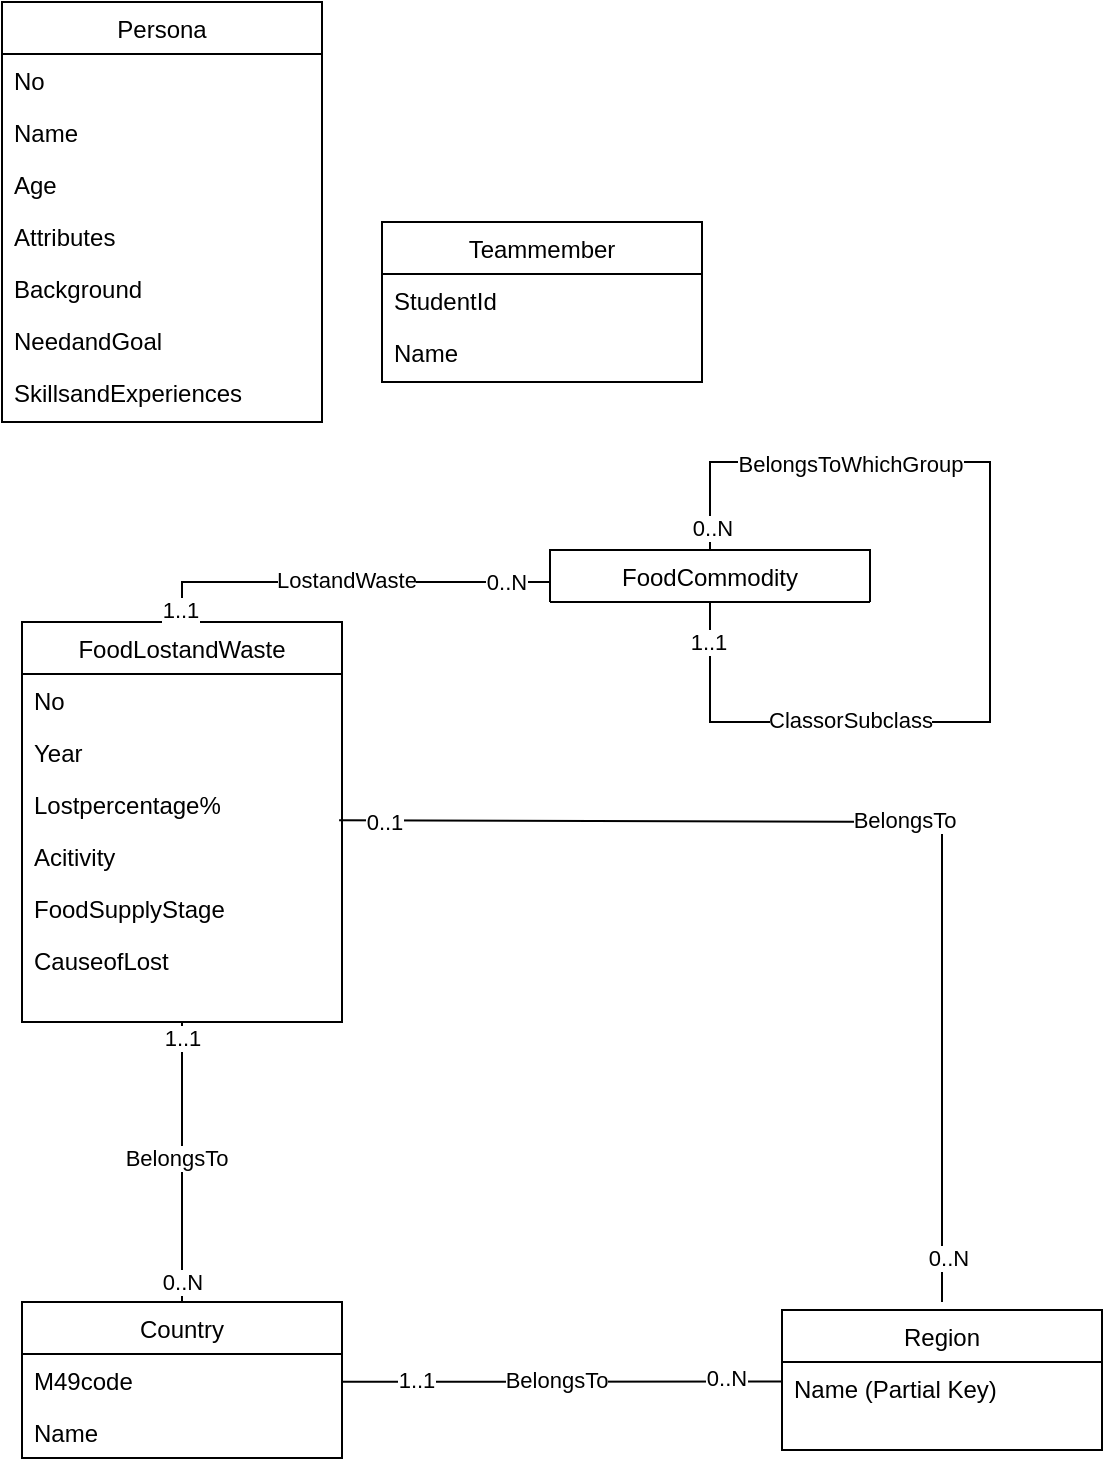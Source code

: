<mxfile version="24.4.2" type="github">
  <diagram id="C5RBs43oDa-KdzZeNtuy" name="Page-1">
    <mxGraphModel dx="1615" dy="857" grid="1" gridSize="10" guides="1" tooltips="1" connect="1" arrows="1" fold="1" page="1" pageScale="1" pageWidth="827" pageHeight="1169" math="0" shadow="0">
      <root>
        <mxCell id="WIyWlLk6GJQsqaUBKTNV-0" />
        <mxCell id="WIyWlLk6GJQsqaUBKTNV-1" parent="WIyWlLk6GJQsqaUBKTNV-0" />
        <mxCell id="zkfFHV4jXpPFQw0GAbJ--0" value="FoodLostandWaste" style="swimlane;fontStyle=0;align=center;verticalAlign=top;childLayout=stackLayout;horizontal=1;startSize=26;horizontalStack=0;resizeParent=1;resizeLast=0;collapsible=1;marginBottom=0;rounded=0;shadow=0;strokeWidth=1;" parent="WIyWlLk6GJQsqaUBKTNV-1" vertex="1">
          <mxGeometry x="40" y="390" width="160" height="200" as="geometry">
            <mxRectangle x="40" y="390" width="160" height="26" as="alternateBounds" />
          </mxGeometry>
        </mxCell>
        <mxCell id="zkfFHV4jXpPFQw0GAbJ--1" value="No" style="text;align=left;verticalAlign=top;spacingLeft=4;spacingRight=4;overflow=hidden;rotatable=0;points=[[0,0.5],[1,0.5]];portConstraint=eastwest;" parent="zkfFHV4jXpPFQw0GAbJ--0" vertex="1">
          <mxGeometry y="26" width="160" height="26" as="geometry" />
        </mxCell>
        <mxCell id="zkfFHV4jXpPFQw0GAbJ--2" value="Year" style="text;align=left;verticalAlign=top;spacingLeft=4;spacingRight=4;overflow=hidden;rotatable=0;points=[[0,0.5],[1,0.5]];portConstraint=eastwest;rounded=0;shadow=0;html=0;" parent="zkfFHV4jXpPFQw0GAbJ--0" vertex="1">
          <mxGeometry y="52" width="160" height="26" as="geometry" />
        </mxCell>
        <mxCell id="zkfFHV4jXpPFQw0GAbJ--3" value="Lostpercentage%" style="text;align=left;verticalAlign=top;spacingLeft=4;spacingRight=4;overflow=hidden;rotatable=0;points=[[0,0.5],[1,0.5]];portConstraint=eastwest;rounded=0;shadow=0;html=0;" parent="zkfFHV4jXpPFQw0GAbJ--0" vertex="1">
          <mxGeometry y="78" width="160" height="26" as="geometry" />
        </mxCell>
        <mxCell id="zkfFHV4jXpPFQw0GAbJ--5" value="Acitivity" style="text;align=left;verticalAlign=top;spacingLeft=4;spacingRight=4;overflow=hidden;rotatable=0;points=[[0,0.5],[1,0.5]];portConstraint=eastwest;" parent="zkfFHV4jXpPFQw0GAbJ--0" vertex="1">
          <mxGeometry y="104" width="160" height="26" as="geometry" />
        </mxCell>
        <mxCell id="0PuZkA6Ga0VIwXDw5-pX-16" value="FoodSupplyStage" style="text;align=left;verticalAlign=top;spacingLeft=4;spacingRight=4;overflow=hidden;rotatable=0;points=[[0,0.5],[1,0.5]];portConstraint=eastwest;" vertex="1" parent="zkfFHV4jXpPFQw0GAbJ--0">
          <mxGeometry y="130" width="160" height="26" as="geometry" />
        </mxCell>
        <mxCell id="0PuZkA6Ga0VIwXDw5-pX-17" value="CauseofLost" style="text;align=left;verticalAlign=top;spacingLeft=4;spacingRight=4;overflow=hidden;rotatable=0;points=[[0,0.5],[1,0.5]];portConstraint=eastwest;" vertex="1" parent="zkfFHV4jXpPFQw0GAbJ--0">
          <mxGeometry y="156" width="160" height="26" as="geometry" />
        </mxCell>
        <mxCell id="zkfFHV4jXpPFQw0GAbJ--6" value="Country" style="swimlane;fontStyle=0;align=center;verticalAlign=top;childLayout=stackLayout;horizontal=1;startSize=26;horizontalStack=0;resizeParent=1;resizeLast=0;collapsible=1;marginBottom=0;rounded=0;shadow=0;strokeWidth=1;" parent="WIyWlLk6GJQsqaUBKTNV-1" vertex="1">
          <mxGeometry x="40" y="730" width="160" height="78" as="geometry">
            <mxRectangle x="50" y="406" width="160" height="26" as="alternateBounds" />
          </mxGeometry>
        </mxCell>
        <mxCell id="zkfFHV4jXpPFQw0GAbJ--7" value="M49code" style="text;align=left;verticalAlign=top;spacingLeft=4;spacingRight=4;overflow=hidden;rotatable=0;points=[[0,0.5],[1,0.5]];portConstraint=eastwest;" parent="zkfFHV4jXpPFQw0GAbJ--6" vertex="1">
          <mxGeometry y="26" width="160" height="26" as="geometry" />
        </mxCell>
        <mxCell id="zkfFHV4jXpPFQw0GAbJ--8" value="Name" style="text;align=left;verticalAlign=top;spacingLeft=4;spacingRight=4;overflow=hidden;rotatable=0;points=[[0,0.5],[1,0.5]];portConstraint=eastwest;rounded=0;shadow=0;html=0;" parent="zkfFHV4jXpPFQw0GAbJ--6" vertex="1">
          <mxGeometry y="52" width="160" height="26" as="geometry" />
        </mxCell>
        <mxCell id="zkfFHV4jXpPFQw0GAbJ--13" value="Region" style="swimlane;fontStyle=0;align=center;verticalAlign=top;childLayout=stackLayout;horizontal=1;startSize=26;horizontalStack=0;resizeParent=1;resizeLast=0;collapsible=1;marginBottom=0;rounded=0;shadow=0;strokeWidth=1;" parent="WIyWlLk6GJQsqaUBKTNV-1" vertex="1">
          <mxGeometry x="420" y="734" width="160" height="70" as="geometry">
            <mxRectangle x="340" y="380" width="170" height="26" as="alternateBounds" />
          </mxGeometry>
        </mxCell>
        <mxCell id="zkfFHV4jXpPFQw0GAbJ--14" value="Name (Partial Key)" style="text;align=left;verticalAlign=top;spacingLeft=4;spacingRight=4;overflow=hidden;rotatable=0;points=[[0,0.5],[1,0.5]];portConstraint=eastwest;" parent="zkfFHV4jXpPFQw0GAbJ--13" vertex="1">
          <mxGeometry y="26" width="160" height="26" as="geometry" />
        </mxCell>
        <mxCell id="zkfFHV4jXpPFQw0GAbJ--17" value="FoodCommodity" style="swimlane;fontStyle=0;align=center;verticalAlign=top;childLayout=stackLayout;horizontal=1;startSize=26;horizontalStack=0;resizeParent=1;resizeLast=0;collapsible=1;marginBottom=0;rounded=0;shadow=0;strokeWidth=1;" parent="WIyWlLk6GJQsqaUBKTNV-1" vertex="1" collapsed="1">
          <mxGeometry x="304" y="354" width="160" height="26" as="geometry">
            <mxRectangle x="340" y="340" width="160" height="40" as="alternateBounds" />
          </mxGeometry>
        </mxCell>
        <mxCell id="0PuZkA6Ga0VIwXDw5-pX-0" value="" style="endArrow=none;html=1;rounded=0;exitX=1.001;exitY=0.535;exitDx=0;exitDy=0;entryX=-0.002;entryY=0.377;entryDx=0;entryDy=0;entryPerimeter=0;exitPerimeter=0;" edge="1" parent="WIyWlLk6GJQsqaUBKTNV-1" source="zkfFHV4jXpPFQw0GAbJ--7" target="zkfFHV4jXpPFQw0GAbJ--14">
          <mxGeometry width="50" height="50" relative="1" as="geometry">
            <mxPoint x="370" y="620" as="sourcePoint" />
            <mxPoint x="420" y="570" as="targetPoint" />
          </mxGeometry>
        </mxCell>
        <mxCell id="0PuZkA6Ga0VIwXDw5-pX-4" value="1..1" style="edgeLabel;html=1;align=center;verticalAlign=middle;resizable=0;points=[];" vertex="1" connectable="0" parent="0PuZkA6Ga0VIwXDw5-pX-0">
          <mxGeometry x="-0.665" y="1" relative="1" as="geometry">
            <mxPoint as="offset" />
          </mxGeometry>
        </mxCell>
        <mxCell id="0PuZkA6Ga0VIwXDw5-pX-5" value="BelongsTo" style="edgeLabel;html=1;align=center;verticalAlign=middle;resizable=0;points=[];" vertex="1" connectable="0" parent="0PuZkA6Ga0VIwXDw5-pX-0">
          <mxGeometry x="-0.027" y="1" relative="1" as="geometry">
            <mxPoint as="offset" />
          </mxGeometry>
        </mxCell>
        <mxCell id="0PuZkA6Ga0VIwXDw5-pX-6" value="0..N" style="edgeLabel;html=1;align=center;verticalAlign=middle;resizable=0;points=[];" vertex="1" connectable="0" parent="0PuZkA6Ga0VIwXDw5-pX-0">
          <mxGeometry x="0.744" y="2" relative="1" as="geometry">
            <mxPoint as="offset" />
          </mxGeometry>
        </mxCell>
        <mxCell id="0PuZkA6Ga0VIwXDw5-pX-7" value="" style="endArrow=none;html=1;rounded=0;" edge="1" parent="WIyWlLk6GJQsqaUBKTNV-1">
          <mxGeometry width="50" height="50" relative="1" as="geometry">
            <mxPoint x="120" y="730" as="sourcePoint" />
            <mxPoint x="120" y="590" as="targetPoint" />
          </mxGeometry>
        </mxCell>
        <mxCell id="0PuZkA6Ga0VIwXDw5-pX-8" value="0..N" style="edgeLabel;html=1;align=center;verticalAlign=middle;resizable=0;points=[];" vertex="1" connectable="0" parent="0PuZkA6Ga0VIwXDw5-pX-7">
          <mxGeometry x="-0.849" y="-3" relative="1" as="geometry">
            <mxPoint x="-3" as="offset" />
          </mxGeometry>
        </mxCell>
        <mxCell id="0PuZkA6Ga0VIwXDw5-pX-9" value="BelongsTo" style="edgeLabel;html=1;align=center;verticalAlign=middle;resizable=0;points=[];" vertex="1" connectable="0" parent="0PuZkA6Ga0VIwXDw5-pX-7">
          <mxGeometry x="0.029" y="3" relative="1" as="geometry">
            <mxPoint as="offset" />
          </mxGeometry>
        </mxCell>
        <mxCell id="0PuZkA6Ga0VIwXDw5-pX-10" value="1..1" style="edgeLabel;html=1;align=center;verticalAlign=middle;resizable=0;points=[];" vertex="1" connectable="0" parent="0PuZkA6Ga0VIwXDw5-pX-7">
          <mxGeometry x="0.892" relative="1" as="geometry">
            <mxPoint as="offset" />
          </mxGeometry>
        </mxCell>
        <mxCell id="0PuZkA6Ga0VIwXDw5-pX-11" value="" style="endArrow=none;html=1;rounded=0;entryX=0.991;entryY=0.811;entryDx=0;entryDy=0;entryPerimeter=0;" edge="1" parent="WIyWlLk6GJQsqaUBKTNV-1" target="zkfFHV4jXpPFQw0GAbJ--3">
          <mxGeometry width="50" height="50" relative="1" as="geometry">
            <mxPoint x="500" y="730" as="sourcePoint" />
            <mxPoint x="270" y="480" as="targetPoint" />
            <Array as="points">
              <mxPoint x="500" y="490" />
            </Array>
          </mxGeometry>
        </mxCell>
        <mxCell id="0PuZkA6Ga0VIwXDw5-pX-12" value="0..N" style="edgeLabel;html=1;align=center;verticalAlign=middle;resizable=0;points=[];" vertex="1" connectable="0" parent="0PuZkA6Ga0VIwXDw5-pX-11">
          <mxGeometry x="-0.919" y="-3" relative="1" as="geometry">
            <mxPoint as="offset" />
          </mxGeometry>
        </mxCell>
        <mxCell id="0PuZkA6Ga0VIwXDw5-pX-13" value="BelongsTo" style="edgeLabel;html=1;align=center;verticalAlign=middle;resizable=0;points=[];" vertex="1" connectable="0" parent="0PuZkA6Ga0VIwXDw5-pX-11">
          <mxGeometry x="-0.075" y="-1" relative="1" as="geometry">
            <mxPoint x="-9" as="offset" />
          </mxGeometry>
        </mxCell>
        <mxCell id="0PuZkA6Ga0VIwXDw5-pX-14" value="0..1" style="edgeLabel;html=1;align=center;verticalAlign=middle;resizable=0;points=[];" vertex="1" connectable="0" parent="0PuZkA6Ga0VIwXDw5-pX-11">
          <mxGeometry x="0.917" y="1" relative="1" as="geometry">
            <mxPoint as="offset" />
          </mxGeometry>
        </mxCell>
        <mxCell id="0PuZkA6Ga0VIwXDw5-pX-18" value="" style="endArrow=none;html=1;rounded=0;exitX=0.5;exitY=0;exitDx=0;exitDy=0;entryX=0.003;entryY=0.613;entryDx=0;entryDy=0;entryPerimeter=0;" edge="1" parent="WIyWlLk6GJQsqaUBKTNV-1" source="zkfFHV4jXpPFQw0GAbJ--0" target="zkfFHV4jXpPFQw0GAbJ--17">
          <mxGeometry width="50" height="50" relative="1" as="geometry">
            <mxPoint x="240" y="460" as="sourcePoint" />
            <mxPoint x="300" y="370" as="targetPoint" />
            <Array as="points">
              <mxPoint x="120" y="370" />
            </Array>
          </mxGeometry>
        </mxCell>
        <mxCell id="0PuZkA6Ga0VIwXDw5-pX-19" value="1..1" style="edgeLabel;html=1;align=center;verticalAlign=middle;resizable=0;points=[];" vertex="1" connectable="0" parent="0PuZkA6Ga0VIwXDw5-pX-18">
          <mxGeometry x="-0.94" y="1" relative="1" as="geometry">
            <mxPoint as="offset" />
          </mxGeometry>
        </mxCell>
        <mxCell id="0PuZkA6Ga0VIwXDw5-pX-20" value="LostandWaste" style="edgeLabel;html=1;align=center;verticalAlign=middle;resizable=0;points=[];" vertex="1" connectable="0" parent="0PuZkA6Ga0VIwXDw5-pX-18">
          <mxGeometry x="-0.339" y="1" relative="1" as="geometry">
            <mxPoint x="34" as="offset" />
          </mxGeometry>
        </mxCell>
        <mxCell id="0PuZkA6Ga0VIwXDw5-pX-21" value="0..N" style="edgeLabel;html=1;align=center;verticalAlign=middle;resizable=0;points=[];" vertex="1" connectable="0" parent="0PuZkA6Ga0VIwXDw5-pX-18">
          <mxGeometry x="0.782" relative="1" as="geometry">
            <mxPoint as="offset" />
          </mxGeometry>
        </mxCell>
        <mxCell id="0PuZkA6Ga0VIwXDw5-pX-22" value="" style="endArrow=none;html=1;rounded=0;exitX=0.5;exitY=1;exitDx=0;exitDy=0;entryX=0.5;entryY=0;entryDx=0;entryDy=0;" edge="1" parent="WIyWlLk6GJQsqaUBKTNV-1" source="zkfFHV4jXpPFQw0GAbJ--17" target="zkfFHV4jXpPFQw0GAbJ--17">
          <mxGeometry width="50" height="50" relative="1" as="geometry">
            <mxPoint x="464" y="370" as="sourcePoint" />
            <mxPoint x="524" y="310" as="targetPoint" />
            <Array as="points">
              <mxPoint x="384" y="440" />
              <mxPoint x="524" y="440" />
              <mxPoint x="524" y="390" />
              <mxPoint x="524" y="310" />
              <mxPoint x="384" y="310" />
            </Array>
          </mxGeometry>
        </mxCell>
        <mxCell id="0PuZkA6Ga0VIwXDw5-pX-23" value="0..N" style="edgeLabel;html=1;align=center;verticalAlign=middle;resizable=0;points=[];" vertex="1" connectable="0" parent="0PuZkA6Ga0VIwXDw5-pX-22">
          <mxGeometry x="0.957" y="1" relative="1" as="geometry">
            <mxPoint as="offset" />
          </mxGeometry>
        </mxCell>
        <mxCell id="0PuZkA6Ga0VIwXDw5-pX-24" value="BelongsToWhichGroup" style="edgeLabel;html=1;align=center;verticalAlign=middle;resizable=0;points=[];" vertex="1" connectable="0" parent="0PuZkA6Ga0VIwXDw5-pX-22">
          <mxGeometry x="0.638" y="1" relative="1" as="geometry">
            <mxPoint x="21" as="offset" />
          </mxGeometry>
        </mxCell>
        <mxCell id="0PuZkA6Ga0VIwXDw5-pX-25" value="1..1" style="edgeLabel;html=1;align=center;verticalAlign=middle;resizable=0;points=[];" vertex="1" connectable="0" parent="0PuZkA6Ga0VIwXDw5-pX-22">
          <mxGeometry x="-0.925" y="-1" relative="1" as="geometry">
            <mxPoint as="offset" />
          </mxGeometry>
        </mxCell>
        <mxCell id="0PuZkA6Ga0VIwXDw5-pX-26" value="ClassorSubclass" style="edgeLabel;html=1;align=center;verticalAlign=middle;resizable=0;points=[];" vertex="1" connectable="0" parent="0PuZkA6Ga0VIwXDw5-pX-22">
          <mxGeometry x="-0.642" y="1" relative="1" as="geometry">
            <mxPoint x="38" as="offset" />
          </mxGeometry>
        </mxCell>
        <mxCell id="0PuZkA6Ga0VIwXDw5-pX-28" value="Persona" style="swimlane;fontStyle=0;align=center;verticalAlign=top;childLayout=stackLayout;horizontal=1;startSize=26;horizontalStack=0;resizeParent=1;resizeLast=0;collapsible=1;marginBottom=0;rounded=0;shadow=0;strokeWidth=1;" vertex="1" parent="WIyWlLk6GJQsqaUBKTNV-1">
          <mxGeometry x="30" y="80" width="160" height="210" as="geometry">
            <mxRectangle x="40" y="80" width="160" height="26" as="alternateBounds" />
          </mxGeometry>
        </mxCell>
        <mxCell id="0PuZkA6Ga0VIwXDw5-pX-31" value="No" style="text;align=left;verticalAlign=top;spacingLeft=4;spacingRight=4;overflow=hidden;rotatable=0;points=[[0,0.5],[1,0.5]];portConstraint=eastwest;" vertex="1" parent="0PuZkA6Ga0VIwXDw5-pX-28">
          <mxGeometry y="26" width="160" height="26" as="geometry" />
        </mxCell>
        <mxCell id="0PuZkA6Ga0VIwXDw5-pX-32" value="Name" style="text;align=left;verticalAlign=top;spacingLeft=4;spacingRight=4;overflow=hidden;rotatable=0;points=[[0,0.5],[1,0.5]];portConstraint=eastwest;" vertex="1" parent="0PuZkA6Ga0VIwXDw5-pX-28">
          <mxGeometry y="52" width="160" height="26" as="geometry" />
        </mxCell>
        <mxCell id="0PuZkA6Ga0VIwXDw5-pX-33" value="Age" style="text;align=left;verticalAlign=top;spacingLeft=4;spacingRight=4;overflow=hidden;rotatable=0;points=[[0,0.5],[1,0.5]];portConstraint=eastwest;" vertex="1" parent="0PuZkA6Ga0VIwXDw5-pX-28">
          <mxGeometry y="78" width="160" height="26" as="geometry" />
        </mxCell>
        <mxCell id="0PuZkA6Ga0VIwXDw5-pX-34" value="Attributes" style="text;align=left;verticalAlign=top;spacingLeft=4;spacingRight=4;overflow=hidden;rotatable=0;points=[[0,0.5],[1,0.5]];portConstraint=eastwest;" vertex="1" parent="0PuZkA6Ga0VIwXDw5-pX-28">
          <mxGeometry y="104" width="160" height="26" as="geometry" />
        </mxCell>
        <mxCell id="0PuZkA6Ga0VIwXDw5-pX-35" value="Background" style="text;align=left;verticalAlign=top;spacingLeft=4;spacingRight=4;overflow=hidden;rotatable=0;points=[[0,0.5],[1,0.5]];portConstraint=eastwest;" vertex="1" parent="0PuZkA6Ga0VIwXDw5-pX-28">
          <mxGeometry y="130" width="160" height="26" as="geometry" />
        </mxCell>
        <mxCell id="0PuZkA6Ga0VIwXDw5-pX-36" value="NeedandGoal" style="text;align=left;verticalAlign=top;spacingLeft=4;spacingRight=4;overflow=hidden;rotatable=0;points=[[0,0.5],[1,0.5]];portConstraint=eastwest;" vertex="1" parent="0PuZkA6Ga0VIwXDw5-pX-28">
          <mxGeometry y="156" width="160" height="26" as="geometry" />
        </mxCell>
        <mxCell id="0PuZkA6Ga0VIwXDw5-pX-37" value="SkillsandExperiences" style="text;align=left;verticalAlign=top;spacingLeft=4;spacingRight=4;overflow=hidden;rotatable=0;points=[[0,0.5],[1,0.5]];portConstraint=eastwest;" vertex="1" parent="0PuZkA6Ga0VIwXDw5-pX-28">
          <mxGeometry y="182" width="160" height="26" as="geometry" />
        </mxCell>
        <mxCell id="0PuZkA6Ga0VIwXDw5-pX-38" value="Teammember" style="swimlane;fontStyle=0;align=center;verticalAlign=top;childLayout=stackLayout;horizontal=1;startSize=26;horizontalStack=0;resizeParent=1;resizeLast=0;collapsible=1;marginBottom=0;rounded=0;shadow=0;strokeWidth=1;" vertex="1" parent="WIyWlLk6GJQsqaUBKTNV-1">
          <mxGeometry x="220" y="190" width="160" height="80" as="geometry">
            <mxRectangle x="220" y="190" width="160" height="26" as="alternateBounds" />
          </mxGeometry>
        </mxCell>
        <mxCell id="0PuZkA6Ga0VIwXDw5-pX-40" value="StudentId" style="text;align=left;verticalAlign=top;spacingLeft=4;spacingRight=4;overflow=hidden;rotatable=0;points=[[0,0.5],[1,0.5]];portConstraint=eastwest;" vertex="1" parent="0PuZkA6Ga0VIwXDw5-pX-38">
          <mxGeometry y="26" width="160" height="26" as="geometry" />
        </mxCell>
        <mxCell id="0PuZkA6Ga0VIwXDw5-pX-39" value="Name" style="text;align=left;verticalAlign=top;spacingLeft=4;spacingRight=4;overflow=hidden;rotatable=0;points=[[0,0.5],[1,0.5]];portConstraint=eastwest;" vertex="1" parent="0PuZkA6Ga0VIwXDw5-pX-38">
          <mxGeometry y="52" width="160" height="28" as="geometry" />
        </mxCell>
      </root>
    </mxGraphModel>
  </diagram>
</mxfile>
